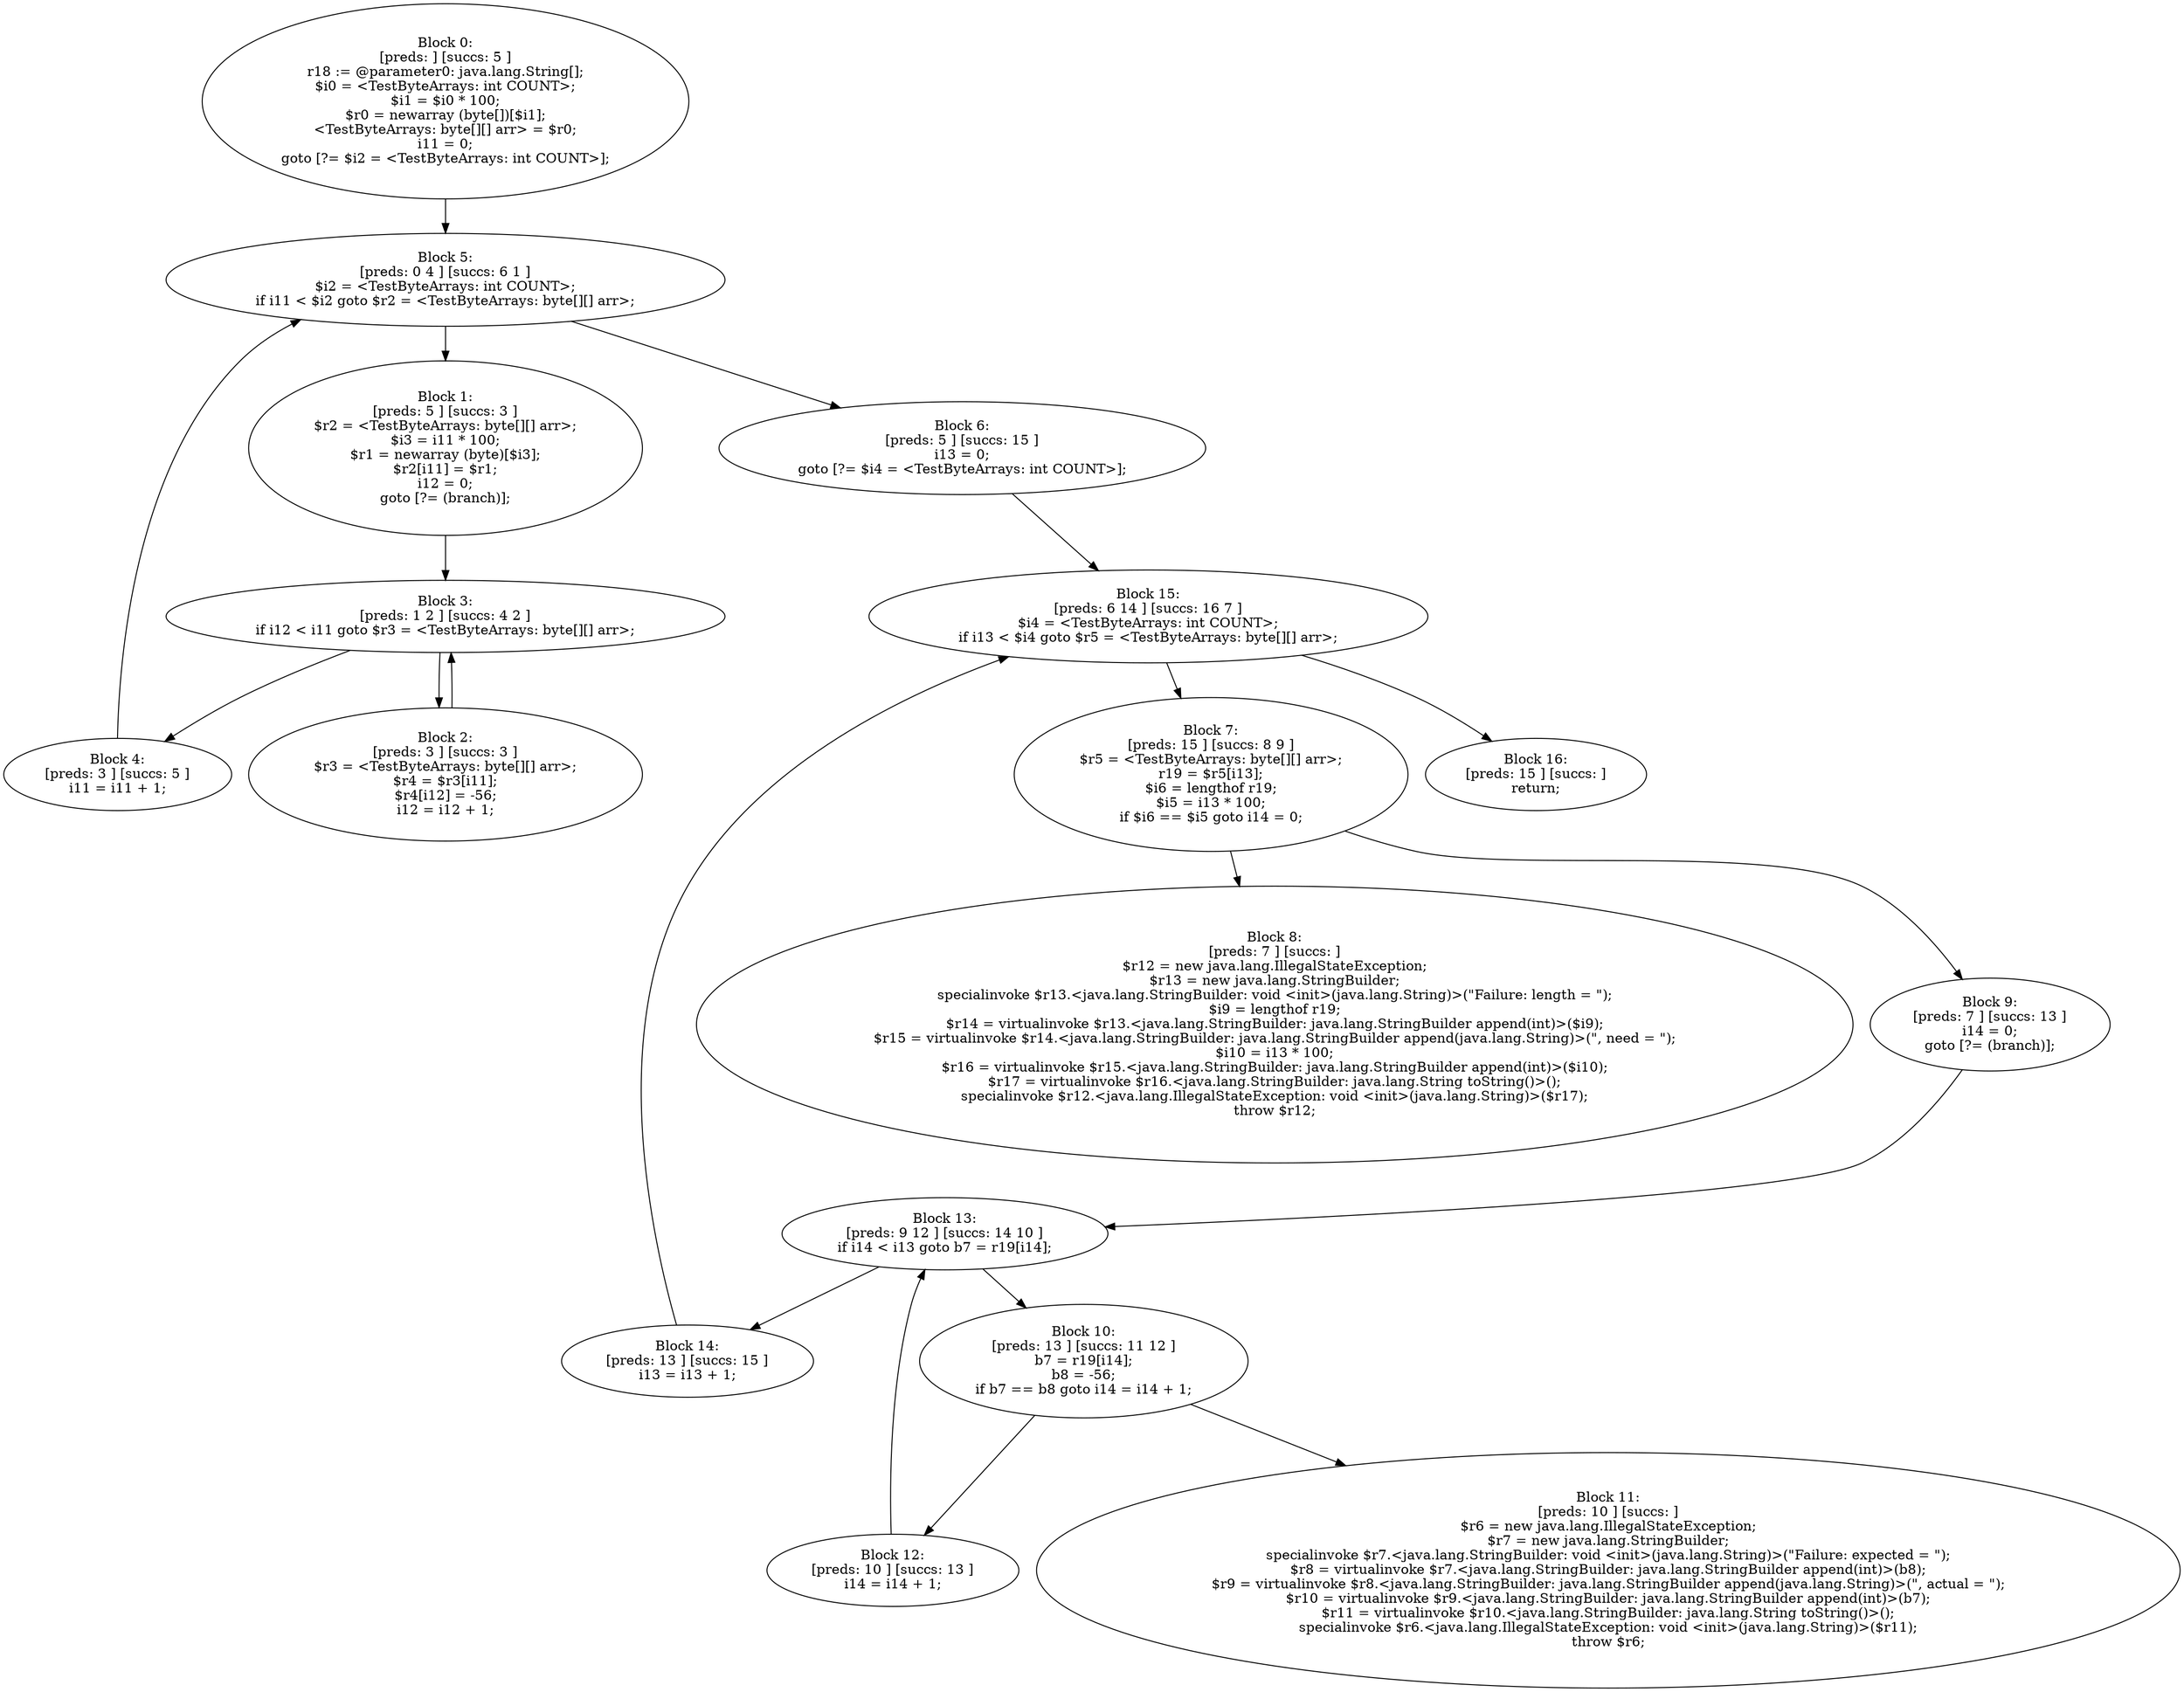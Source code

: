 digraph "unitGraph" {
    "Block 0:
[preds: ] [succs: 5 ]
r18 := @parameter0: java.lang.String[];
$i0 = <TestByteArrays: int COUNT>;
$i1 = $i0 * 100;
$r0 = newarray (byte[])[$i1];
<TestByteArrays: byte[][] arr> = $r0;
i11 = 0;
goto [?= $i2 = <TestByteArrays: int COUNT>];
"
    "Block 1:
[preds: 5 ] [succs: 3 ]
$r2 = <TestByteArrays: byte[][] arr>;
$i3 = i11 * 100;
$r1 = newarray (byte)[$i3];
$r2[i11] = $r1;
i12 = 0;
goto [?= (branch)];
"
    "Block 2:
[preds: 3 ] [succs: 3 ]
$r3 = <TestByteArrays: byte[][] arr>;
$r4 = $r3[i11];
$r4[i12] = -56;
i12 = i12 + 1;
"
    "Block 3:
[preds: 1 2 ] [succs: 4 2 ]
if i12 < i11 goto $r3 = <TestByteArrays: byte[][] arr>;
"
    "Block 4:
[preds: 3 ] [succs: 5 ]
i11 = i11 + 1;
"
    "Block 5:
[preds: 0 4 ] [succs: 6 1 ]
$i2 = <TestByteArrays: int COUNT>;
if i11 < $i2 goto $r2 = <TestByteArrays: byte[][] arr>;
"
    "Block 6:
[preds: 5 ] [succs: 15 ]
i13 = 0;
goto [?= $i4 = <TestByteArrays: int COUNT>];
"
    "Block 7:
[preds: 15 ] [succs: 8 9 ]
$r5 = <TestByteArrays: byte[][] arr>;
r19 = $r5[i13];
$i6 = lengthof r19;
$i5 = i13 * 100;
if $i6 == $i5 goto i14 = 0;
"
    "Block 8:
[preds: 7 ] [succs: ]
$r12 = new java.lang.IllegalStateException;
$r13 = new java.lang.StringBuilder;
specialinvoke $r13.<java.lang.StringBuilder: void <init>(java.lang.String)>(\"Failure: length = \");
$i9 = lengthof r19;
$r14 = virtualinvoke $r13.<java.lang.StringBuilder: java.lang.StringBuilder append(int)>($i9);
$r15 = virtualinvoke $r14.<java.lang.StringBuilder: java.lang.StringBuilder append(java.lang.String)>(\", need = \");
$i10 = i13 * 100;
$r16 = virtualinvoke $r15.<java.lang.StringBuilder: java.lang.StringBuilder append(int)>($i10);
$r17 = virtualinvoke $r16.<java.lang.StringBuilder: java.lang.String toString()>();
specialinvoke $r12.<java.lang.IllegalStateException: void <init>(java.lang.String)>($r17);
throw $r12;
"
    "Block 9:
[preds: 7 ] [succs: 13 ]
i14 = 0;
goto [?= (branch)];
"
    "Block 10:
[preds: 13 ] [succs: 11 12 ]
b7 = r19[i14];
b8 = -56;
if b7 == b8 goto i14 = i14 + 1;
"
    "Block 11:
[preds: 10 ] [succs: ]
$r6 = new java.lang.IllegalStateException;
$r7 = new java.lang.StringBuilder;
specialinvoke $r7.<java.lang.StringBuilder: void <init>(java.lang.String)>(\"Failure: expected = \");
$r8 = virtualinvoke $r7.<java.lang.StringBuilder: java.lang.StringBuilder append(int)>(b8);
$r9 = virtualinvoke $r8.<java.lang.StringBuilder: java.lang.StringBuilder append(java.lang.String)>(\", actual = \");
$r10 = virtualinvoke $r9.<java.lang.StringBuilder: java.lang.StringBuilder append(int)>(b7);
$r11 = virtualinvoke $r10.<java.lang.StringBuilder: java.lang.String toString()>();
specialinvoke $r6.<java.lang.IllegalStateException: void <init>(java.lang.String)>($r11);
throw $r6;
"
    "Block 12:
[preds: 10 ] [succs: 13 ]
i14 = i14 + 1;
"
    "Block 13:
[preds: 9 12 ] [succs: 14 10 ]
if i14 < i13 goto b7 = r19[i14];
"
    "Block 14:
[preds: 13 ] [succs: 15 ]
i13 = i13 + 1;
"
    "Block 15:
[preds: 6 14 ] [succs: 16 7 ]
$i4 = <TestByteArrays: int COUNT>;
if i13 < $i4 goto $r5 = <TestByteArrays: byte[][] arr>;
"
    "Block 16:
[preds: 15 ] [succs: ]
return;
"
    "Block 0:
[preds: ] [succs: 5 ]
r18 := @parameter0: java.lang.String[];
$i0 = <TestByteArrays: int COUNT>;
$i1 = $i0 * 100;
$r0 = newarray (byte[])[$i1];
<TestByteArrays: byte[][] arr> = $r0;
i11 = 0;
goto [?= $i2 = <TestByteArrays: int COUNT>];
"->"Block 5:
[preds: 0 4 ] [succs: 6 1 ]
$i2 = <TestByteArrays: int COUNT>;
if i11 < $i2 goto $r2 = <TestByteArrays: byte[][] arr>;
";
    "Block 1:
[preds: 5 ] [succs: 3 ]
$r2 = <TestByteArrays: byte[][] arr>;
$i3 = i11 * 100;
$r1 = newarray (byte)[$i3];
$r2[i11] = $r1;
i12 = 0;
goto [?= (branch)];
"->"Block 3:
[preds: 1 2 ] [succs: 4 2 ]
if i12 < i11 goto $r3 = <TestByteArrays: byte[][] arr>;
";
    "Block 2:
[preds: 3 ] [succs: 3 ]
$r3 = <TestByteArrays: byte[][] arr>;
$r4 = $r3[i11];
$r4[i12] = -56;
i12 = i12 + 1;
"->"Block 3:
[preds: 1 2 ] [succs: 4 2 ]
if i12 < i11 goto $r3 = <TestByteArrays: byte[][] arr>;
";
    "Block 3:
[preds: 1 2 ] [succs: 4 2 ]
if i12 < i11 goto $r3 = <TestByteArrays: byte[][] arr>;
"->"Block 4:
[preds: 3 ] [succs: 5 ]
i11 = i11 + 1;
";
    "Block 3:
[preds: 1 2 ] [succs: 4 2 ]
if i12 < i11 goto $r3 = <TestByteArrays: byte[][] arr>;
"->"Block 2:
[preds: 3 ] [succs: 3 ]
$r3 = <TestByteArrays: byte[][] arr>;
$r4 = $r3[i11];
$r4[i12] = -56;
i12 = i12 + 1;
";
    "Block 4:
[preds: 3 ] [succs: 5 ]
i11 = i11 + 1;
"->"Block 5:
[preds: 0 4 ] [succs: 6 1 ]
$i2 = <TestByteArrays: int COUNT>;
if i11 < $i2 goto $r2 = <TestByteArrays: byte[][] arr>;
";
    "Block 5:
[preds: 0 4 ] [succs: 6 1 ]
$i2 = <TestByteArrays: int COUNT>;
if i11 < $i2 goto $r2 = <TestByteArrays: byte[][] arr>;
"->"Block 6:
[preds: 5 ] [succs: 15 ]
i13 = 0;
goto [?= $i4 = <TestByteArrays: int COUNT>];
";
    "Block 5:
[preds: 0 4 ] [succs: 6 1 ]
$i2 = <TestByteArrays: int COUNT>;
if i11 < $i2 goto $r2 = <TestByteArrays: byte[][] arr>;
"->"Block 1:
[preds: 5 ] [succs: 3 ]
$r2 = <TestByteArrays: byte[][] arr>;
$i3 = i11 * 100;
$r1 = newarray (byte)[$i3];
$r2[i11] = $r1;
i12 = 0;
goto [?= (branch)];
";
    "Block 6:
[preds: 5 ] [succs: 15 ]
i13 = 0;
goto [?= $i4 = <TestByteArrays: int COUNT>];
"->"Block 15:
[preds: 6 14 ] [succs: 16 7 ]
$i4 = <TestByteArrays: int COUNT>;
if i13 < $i4 goto $r5 = <TestByteArrays: byte[][] arr>;
";
    "Block 7:
[preds: 15 ] [succs: 8 9 ]
$r5 = <TestByteArrays: byte[][] arr>;
r19 = $r5[i13];
$i6 = lengthof r19;
$i5 = i13 * 100;
if $i6 == $i5 goto i14 = 0;
"->"Block 8:
[preds: 7 ] [succs: ]
$r12 = new java.lang.IllegalStateException;
$r13 = new java.lang.StringBuilder;
specialinvoke $r13.<java.lang.StringBuilder: void <init>(java.lang.String)>(\"Failure: length = \");
$i9 = lengthof r19;
$r14 = virtualinvoke $r13.<java.lang.StringBuilder: java.lang.StringBuilder append(int)>($i9);
$r15 = virtualinvoke $r14.<java.lang.StringBuilder: java.lang.StringBuilder append(java.lang.String)>(\", need = \");
$i10 = i13 * 100;
$r16 = virtualinvoke $r15.<java.lang.StringBuilder: java.lang.StringBuilder append(int)>($i10);
$r17 = virtualinvoke $r16.<java.lang.StringBuilder: java.lang.String toString()>();
specialinvoke $r12.<java.lang.IllegalStateException: void <init>(java.lang.String)>($r17);
throw $r12;
";
    "Block 7:
[preds: 15 ] [succs: 8 9 ]
$r5 = <TestByteArrays: byte[][] arr>;
r19 = $r5[i13];
$i6 = lengthof r19;
$i5 = i13 * 100;
if $i6 == $i5 goto i14 = 0;
"->"Block 9:
[preds: 7 ] [succs: 13 ]
i14 = 0;
goto [?= (branch)];
";
    "Block 9:
[preds: 7 ] [succs: 13 ]
i14 = 0;
goto [?= (branch)];
"->"Block 13:
[preds: 9 12 ] [succs: 14 10 ]
if i14 < i13 goto b7 = r19[i14];
";
    "Block 10:
[preds: 13 ] [succs: 11 12 ]
b7 = r19[i14];
b8 = -56;
if b7 == b8 goto i14 = i14 + 1;
"->"Block 11:
[preds: 10 ] [succs: ]
$r6 = new java.lang.IllegalStateException;
$r7 = new java.lang.StringBuilder;
specialinvoke $r7.<java.lang.StringBuilder: void <init>(java.lang.String)>(\"Failure: expected = \");
$r8 = virtualinvoke $r7.<java.lang.StringBuilder: java.lang.StringBuilder append(int)>(b8);
$r9 = virtualinvoke $r8.<java.lang.StringBuilder: java.lang.StringBuilder append(java.lang.String)>(\", actual = \");
$r10 = virtualinvoke $r9.<java.lang.StringBuilder: java.lang.StringBuilder append(int)>(b7);
$r11 = virtualinvoke $r10.<java.lang.StringBuilder: java.lang.String toString()>();
specialinvoke $r6.<java.lang.IllegalStateException: void <init>(java.lang.String)>($r11);
throw $r6;
";
    "Block 10:
[preds: 13 ] [succs: 11 12 ]
b7 = r19[i14];
b8 = -56;
if b7 == b8 goto i14 = i14 + 1;
"->"Block 12:
[preds: 10 ] [succs: 13 ]
i14 = i14 + 1;
";
    "Block 12:
[preds: 10 ] [succs: 13 ]
i14 = i14 + 1;
"->"Block 13:
[preds: 9 12 ] [succs: 14 10 ]
if i14 < i13 goto b7 = r19[i14];
";
    "Block 13:
[preds: 9 12 ] [succs: 14 10 ]
if i14 < i13 goto b7 = r19[i14];
"->"Block 14:
[preds: 13 ] [succs: 15 ]
i13 = i13 + 1;
";
    "Block 13:
[preds: 9 12 ] [succs: 14 10 ]
if i14 < i13 goto b7 = r19[i14];
"->"Block 10:
[preds: 13 ] [succs: 11 12 ]
b7 = r19[i14];
b8 = -56;
if b7 == b8 goto i14 = i14 + 1;
";
    "Block 14:
[preds: 13 ] [succs: 15 ]
i13 = i13 + 1;
"->"Block 15:
[preds: 6 14 ] [succs: 16 7 ]
$i4 = <TestByteArrays: int COUNT>;
if i13 < $i4 goto $r5 = <TestByteArrays: byte[][] arr>;
";
    "Block 15:
[preds: 6 14 ] [succs: 16 7 ]
$i4 = <TestByteArrays: int COUNT>;
if i13 < $i4 goto $r5 = <TestByteArrays: byte[][] arr>;
"->"Block 16:
[preds: 15 ] [succs: ]
return;
";
    "Block 15:
[preds: 6 14 ] [succs: 16 7 ]
$i4 = <TestByteArrays: int COUNT>;
if i13 < $i4 goto $r5 = <TestByteArrays: byte[][] arr>;
"->"Block 7:
[preds: 15 ] [succs: 8 9 ]
$r5 = <TestByteArrays: byte[][] arr>;
r19 = $r5[i13];
$i6 = lengthof r19;
$i5 = i13 * 100;
if $i6 == $i5 goto i14 = 0;
";
}
